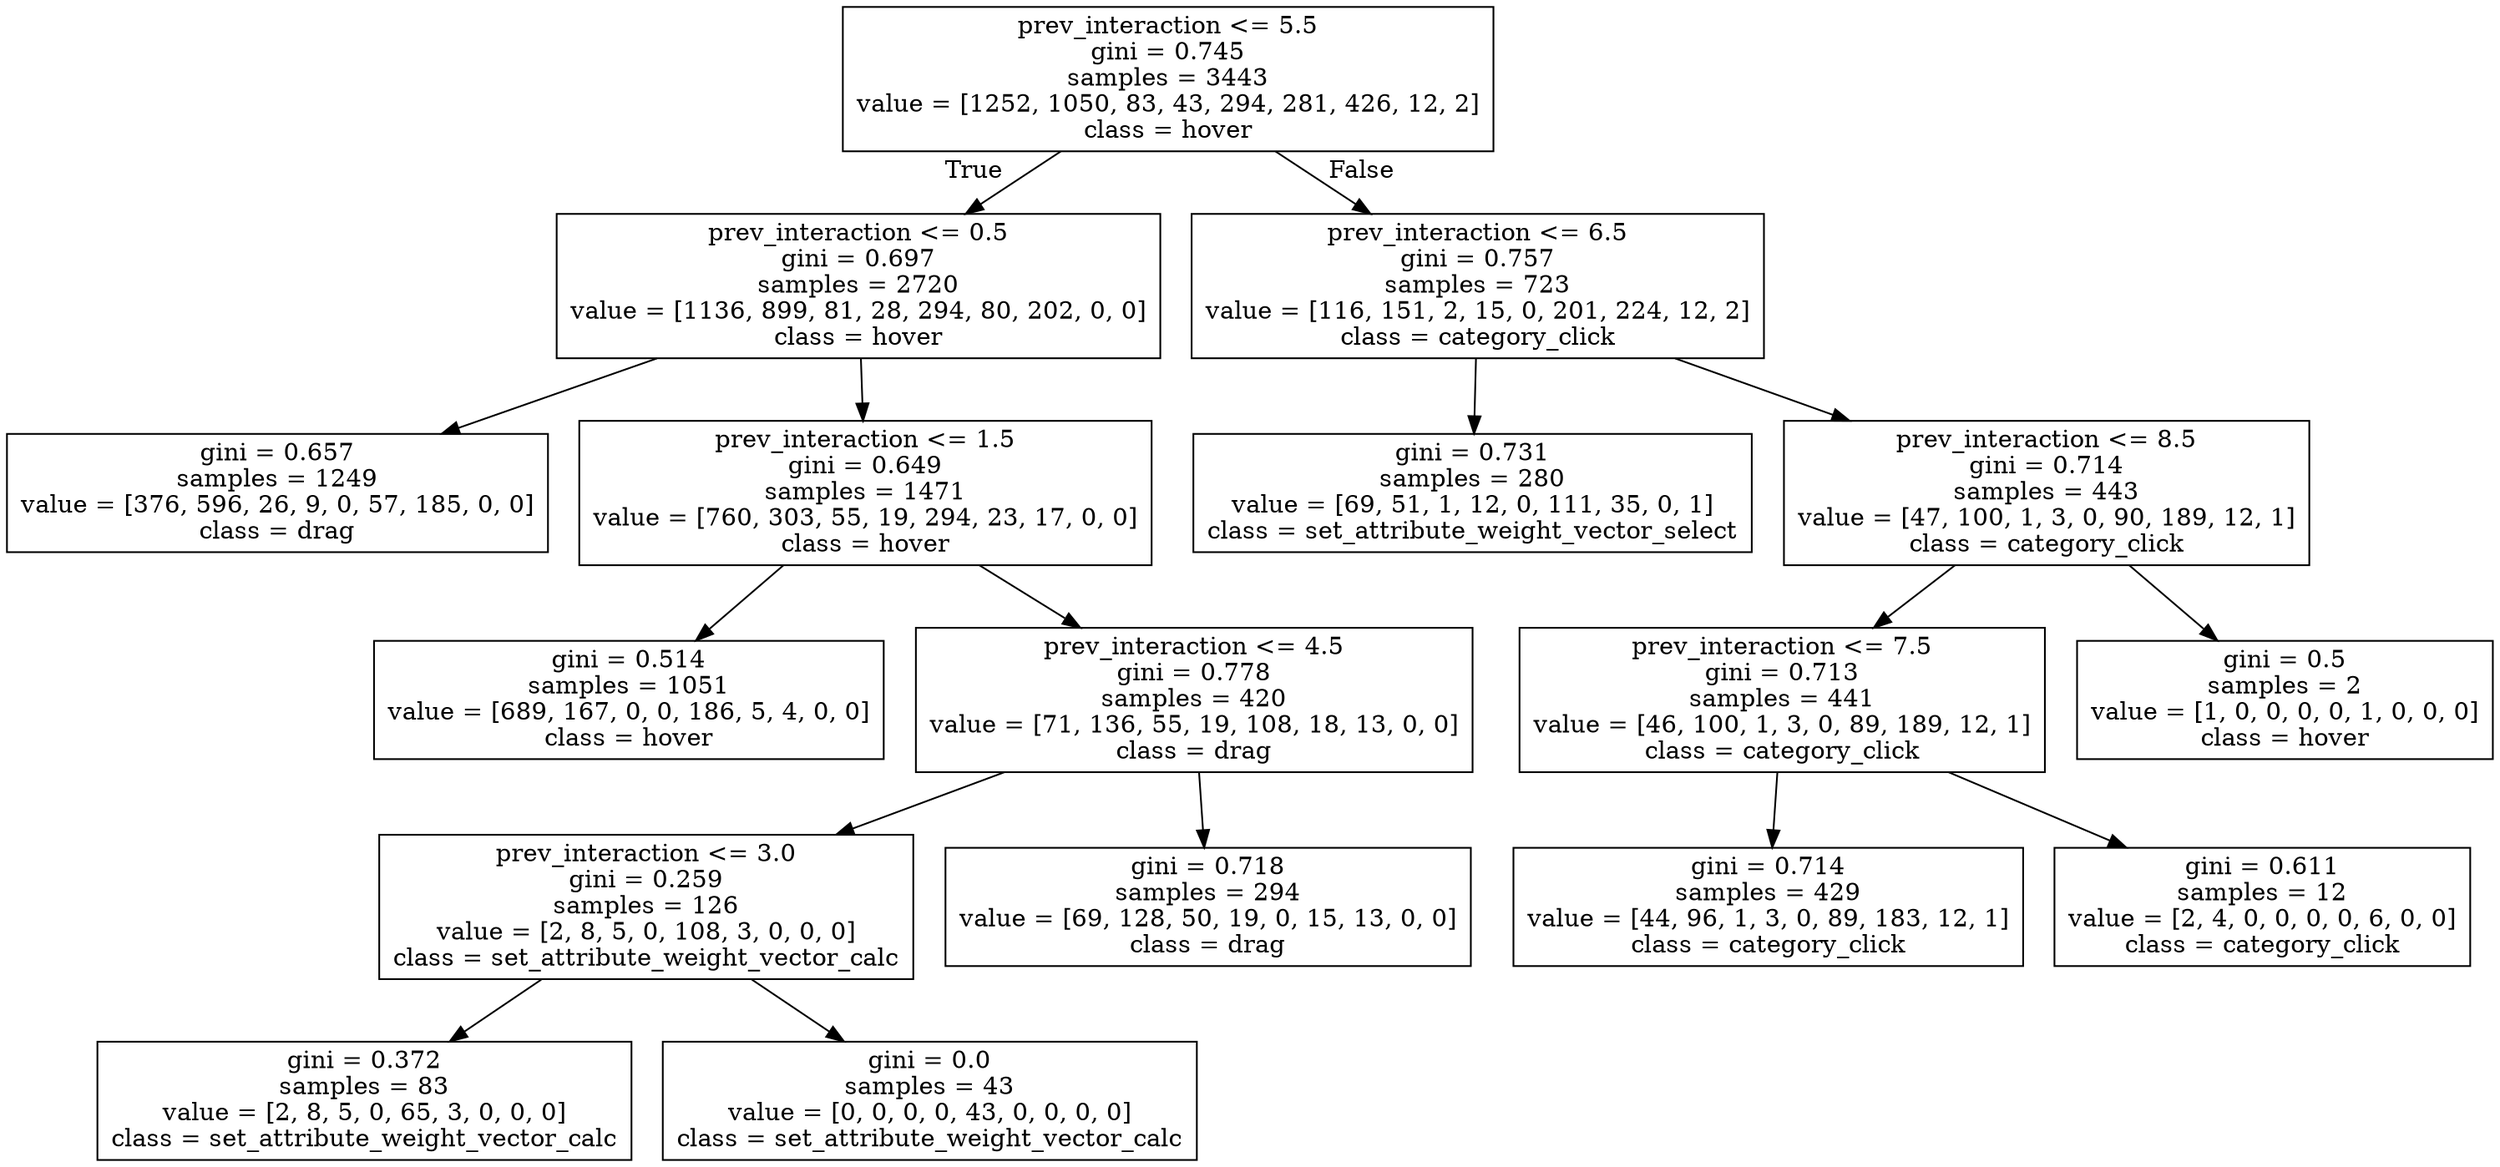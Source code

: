 digraph Tree {
node [shape=box] ;
0 [label="prev_interaction <= 5.5\ngini = 0.745\nsamples = 3443\nvalue = [1252, 1050, 83, 43, 294, 281, 426, 12, 2]\nclass = hover"] ;
1 [label="prev_interaction <= 0.5\ngini = 0.697\nsamples = 2720\nvalue = [1136, 899, 81, 28, 294, 80, 202, 0, 0]\nclass = hover"] ;
0 -> 1 [labeldistance=2.5, labelangle=45, headlabel="True"] ;
2 [label="gini = 0.657\nsamples = 1249\nvalue = [376, 596, 26, 9, 0, 57, 185, 0, 0]\nclass = drag"] ;
1 -> 2 ;
3 [label="prev_interaction <= 1.5\ngini = 0.649\nsamples = 1471\nvalue = [760, 303, 55, 19, 294, 23, 17, 0, 0]\nclass = hover"] ;
1 -> 3 ;
4 [label="gini = 0.514\nsamples = 1051\nvalue = [689, 167, 0, 0, 186, 5, 4, 0, 0]\nclass = hover"] ;
3 -> 4 ;
5 [label="prev_interaction <= 4.5\ngini = 0.778\nsamples = 420\nvalue = [71, 136, 55, 19, 108, 18, 13, 0, 0]\nclass = drag"] ;
3 -> 5 ;
6 [label="prev_interaction <= 3.0\ngini = 0.259\nsamples = 126\nvalue = [2, 8, 5, 0, 108, 3, 0, 0, 0]\nclass = set_attribute_weight_vector_calc"] ;
5 -> 6 ;
7 [label="gini = 0.372\nsamples = 83\nvalue = [2, 8, 5, 0, 65, 3, 0, 0, 0]\nclass = set_attribute_weight_vector_calc"] ;
6 -> 7 ;
8 [label="gini = 0.0\nsamples = 43\nvalue = [0, 0, 0, 0, 43, 0, 0, 0, 0]\nclass = set_attribute_weight_vector_calc"] ;
6 -> 8 ;
9 [label="gini = 0.718\nsamples = 294\nvalue = [69, 128, 50, 19, 0, 15, 13, 0, 0]\nclass = drag"] ;
5 -> 9 ;
10 [label="prev_interaction <= 6.5\ngini = 0.757\nsamples = 723\nvalue = [116, 151, 2, 15, 0, 201, 224, 12, 2]\nclass = category_click"] ;
0 -> 10 [labeldistance=2.5, labelangle=-45, headlabel="False"] ;
11 [label="gini = 0.731\nsamples = 280\nvalue = [69, 51, 1, 12, 0, 111, 35, 0, 1]\nclass = set_attribute_weight_vector_select"] ;
10 -> 11 ;
12 [label="prev_interaction <= 8.5\ngini = 0.714\nsamples = 443\nvalue = [47, 100, 1, 3, 0, 90, 189, 12, 1]\nclass = category_click"] ;
10 -> 12 ;
13 [label="prev_interaction <= 7.5\ngini = 0.713\nsamples = 441\nvalue = [46, 100, 1, 3, 0, 89, 189, 12, 1]\nclass = category_click"] ;
12 -> 13 ;
14 [label="gini = 0.714\nsamples = 429\nvalue = [44, 96, 1, 3, 0, 89, 183, 12, 1]\nclass = category_click"] ;
13 -> 14 ;
15 [label="gini = 0.611\nsamples = 12\nvalue = [2, 4, 0, 0, 0, 0, 6, 0, 0]\nclass = category_click"] ;
13 -> 15 ;
16 [label="gini = 0.5\nsamples = 2\nvalue = [1, 0, 0, 0, 0, 1, 0, 0, 0]\nclass = hover"] ;
12 -> 16 ;
}